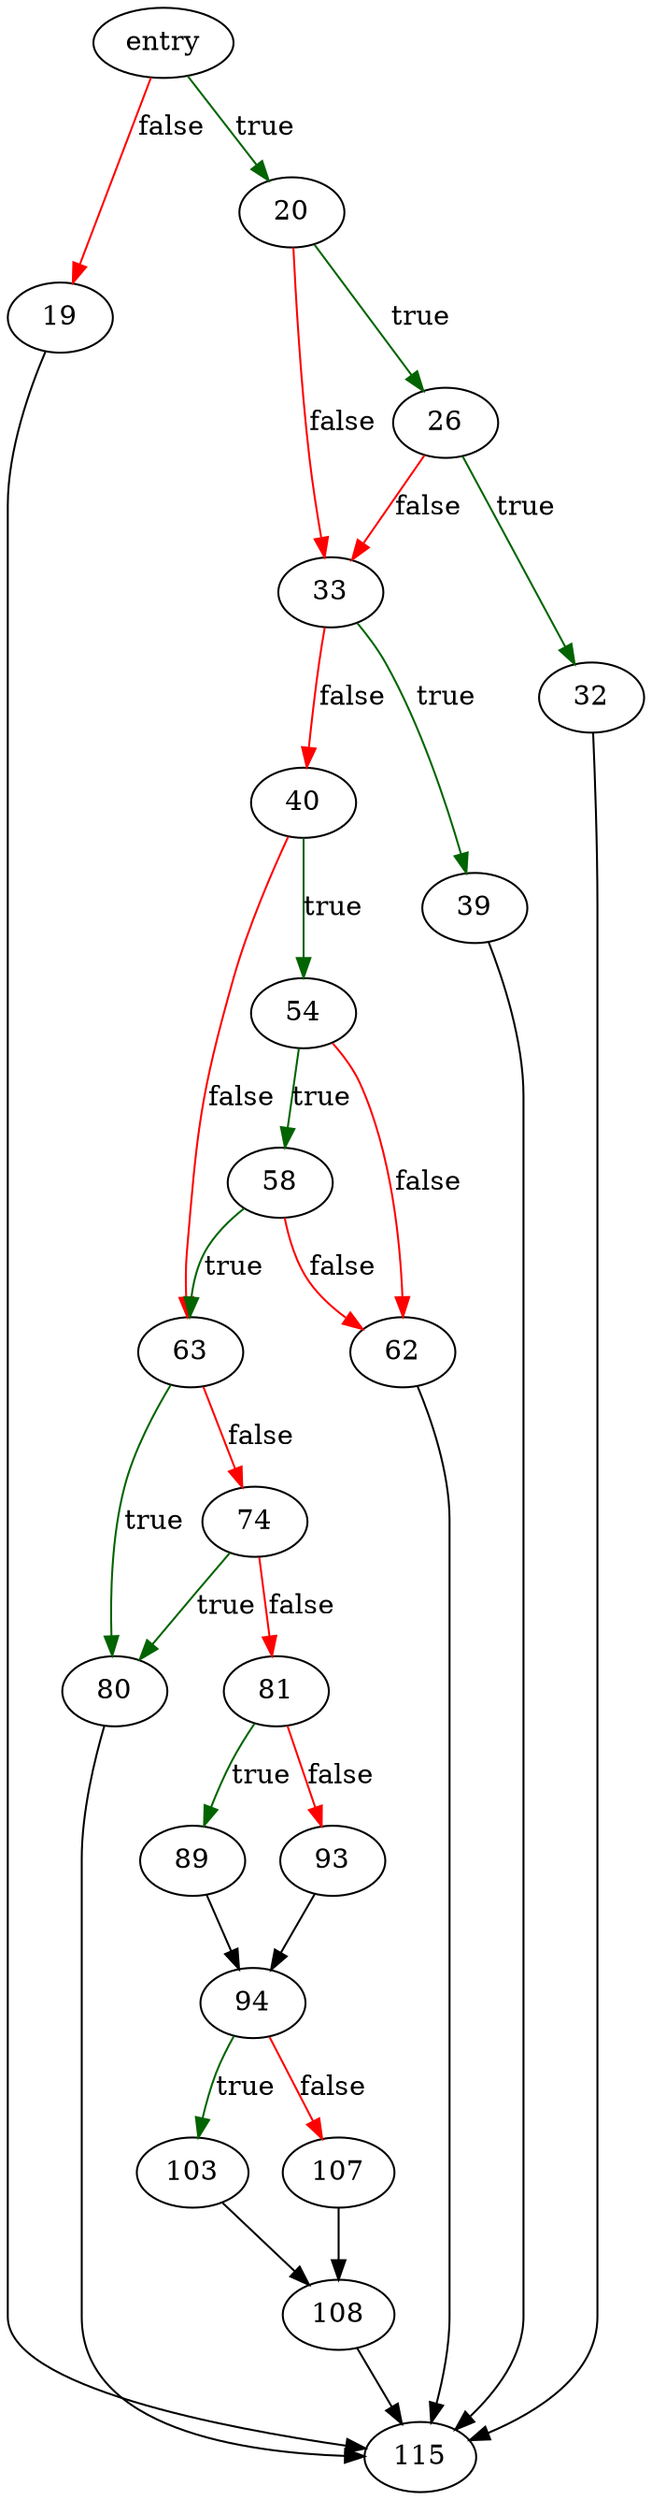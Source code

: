 digraph "termIsEquivalence" {
	// Node definitions.
	2 [label=entry];
	19;
	20;
	26;
	32;
	33;
	39;
	40;
	54;
	58;
	62;
	63;
	74;
	80;
	81;
	89;
	93;
	94;
	103;
	107;
	108;
	115;

	// Edge definitions.
	2 -> 19 [
		color=red
		label=false
	];
	2 -> 20 [
		color=darkgreen
		label=true
	];
	19 -> 115;
	20 -> 26 [
		color=darkgreen
		label=true
	];
	20 -> 33 [
		color=red
		label=false
	];
	26 -> 32 [
		color=darkgreen
		label=true
	];
	26 -> 33 [
		color=red
		label=false
	];
	32 -> 115;
	33 -> 39 [
		color=darkgreen
		label=true
	];
	33 -> 40 [
		color=red
		label=false
	];
	39 -> 115;
	40 -> 54 [
		color=darkgreen
		label=true
	];
	40 -> 63 [
		color=red
		label=false
	];
	54 -> 58 [
		color=darkgreen
		label=true
	];
	54 -> 62 [
		color=red
		label=false
	];
	58 -> 62 [
		color=red
		label=false
	];
	58 -> 63 [
		color=darkgreen
		label=true
	];
	62 -> 115;
	63 -> 74 [
		color=red
		label=false
	];
	63 -> 80 [
		color=darkgreen
		label=true
	];
	74 -> 80 [
		color=darkgreen
		label=true
	];
	74 -> 81 [
		color=red
		label=false
	];
	80 -> 115;
	81 -> 89 [
		color=darkgreen
		label=true
	];
	81 -> 93 [
		color=red
		label=false
	];
	89 -> 94;
	93 -> 94;
	94 -> 103 [
		color=darkgreen
		label=true
	];
	94 -> 107 [
		color=red
		label=false
	];
	103 -> 108;
	107 -> 108;
	108 -> 115;
}